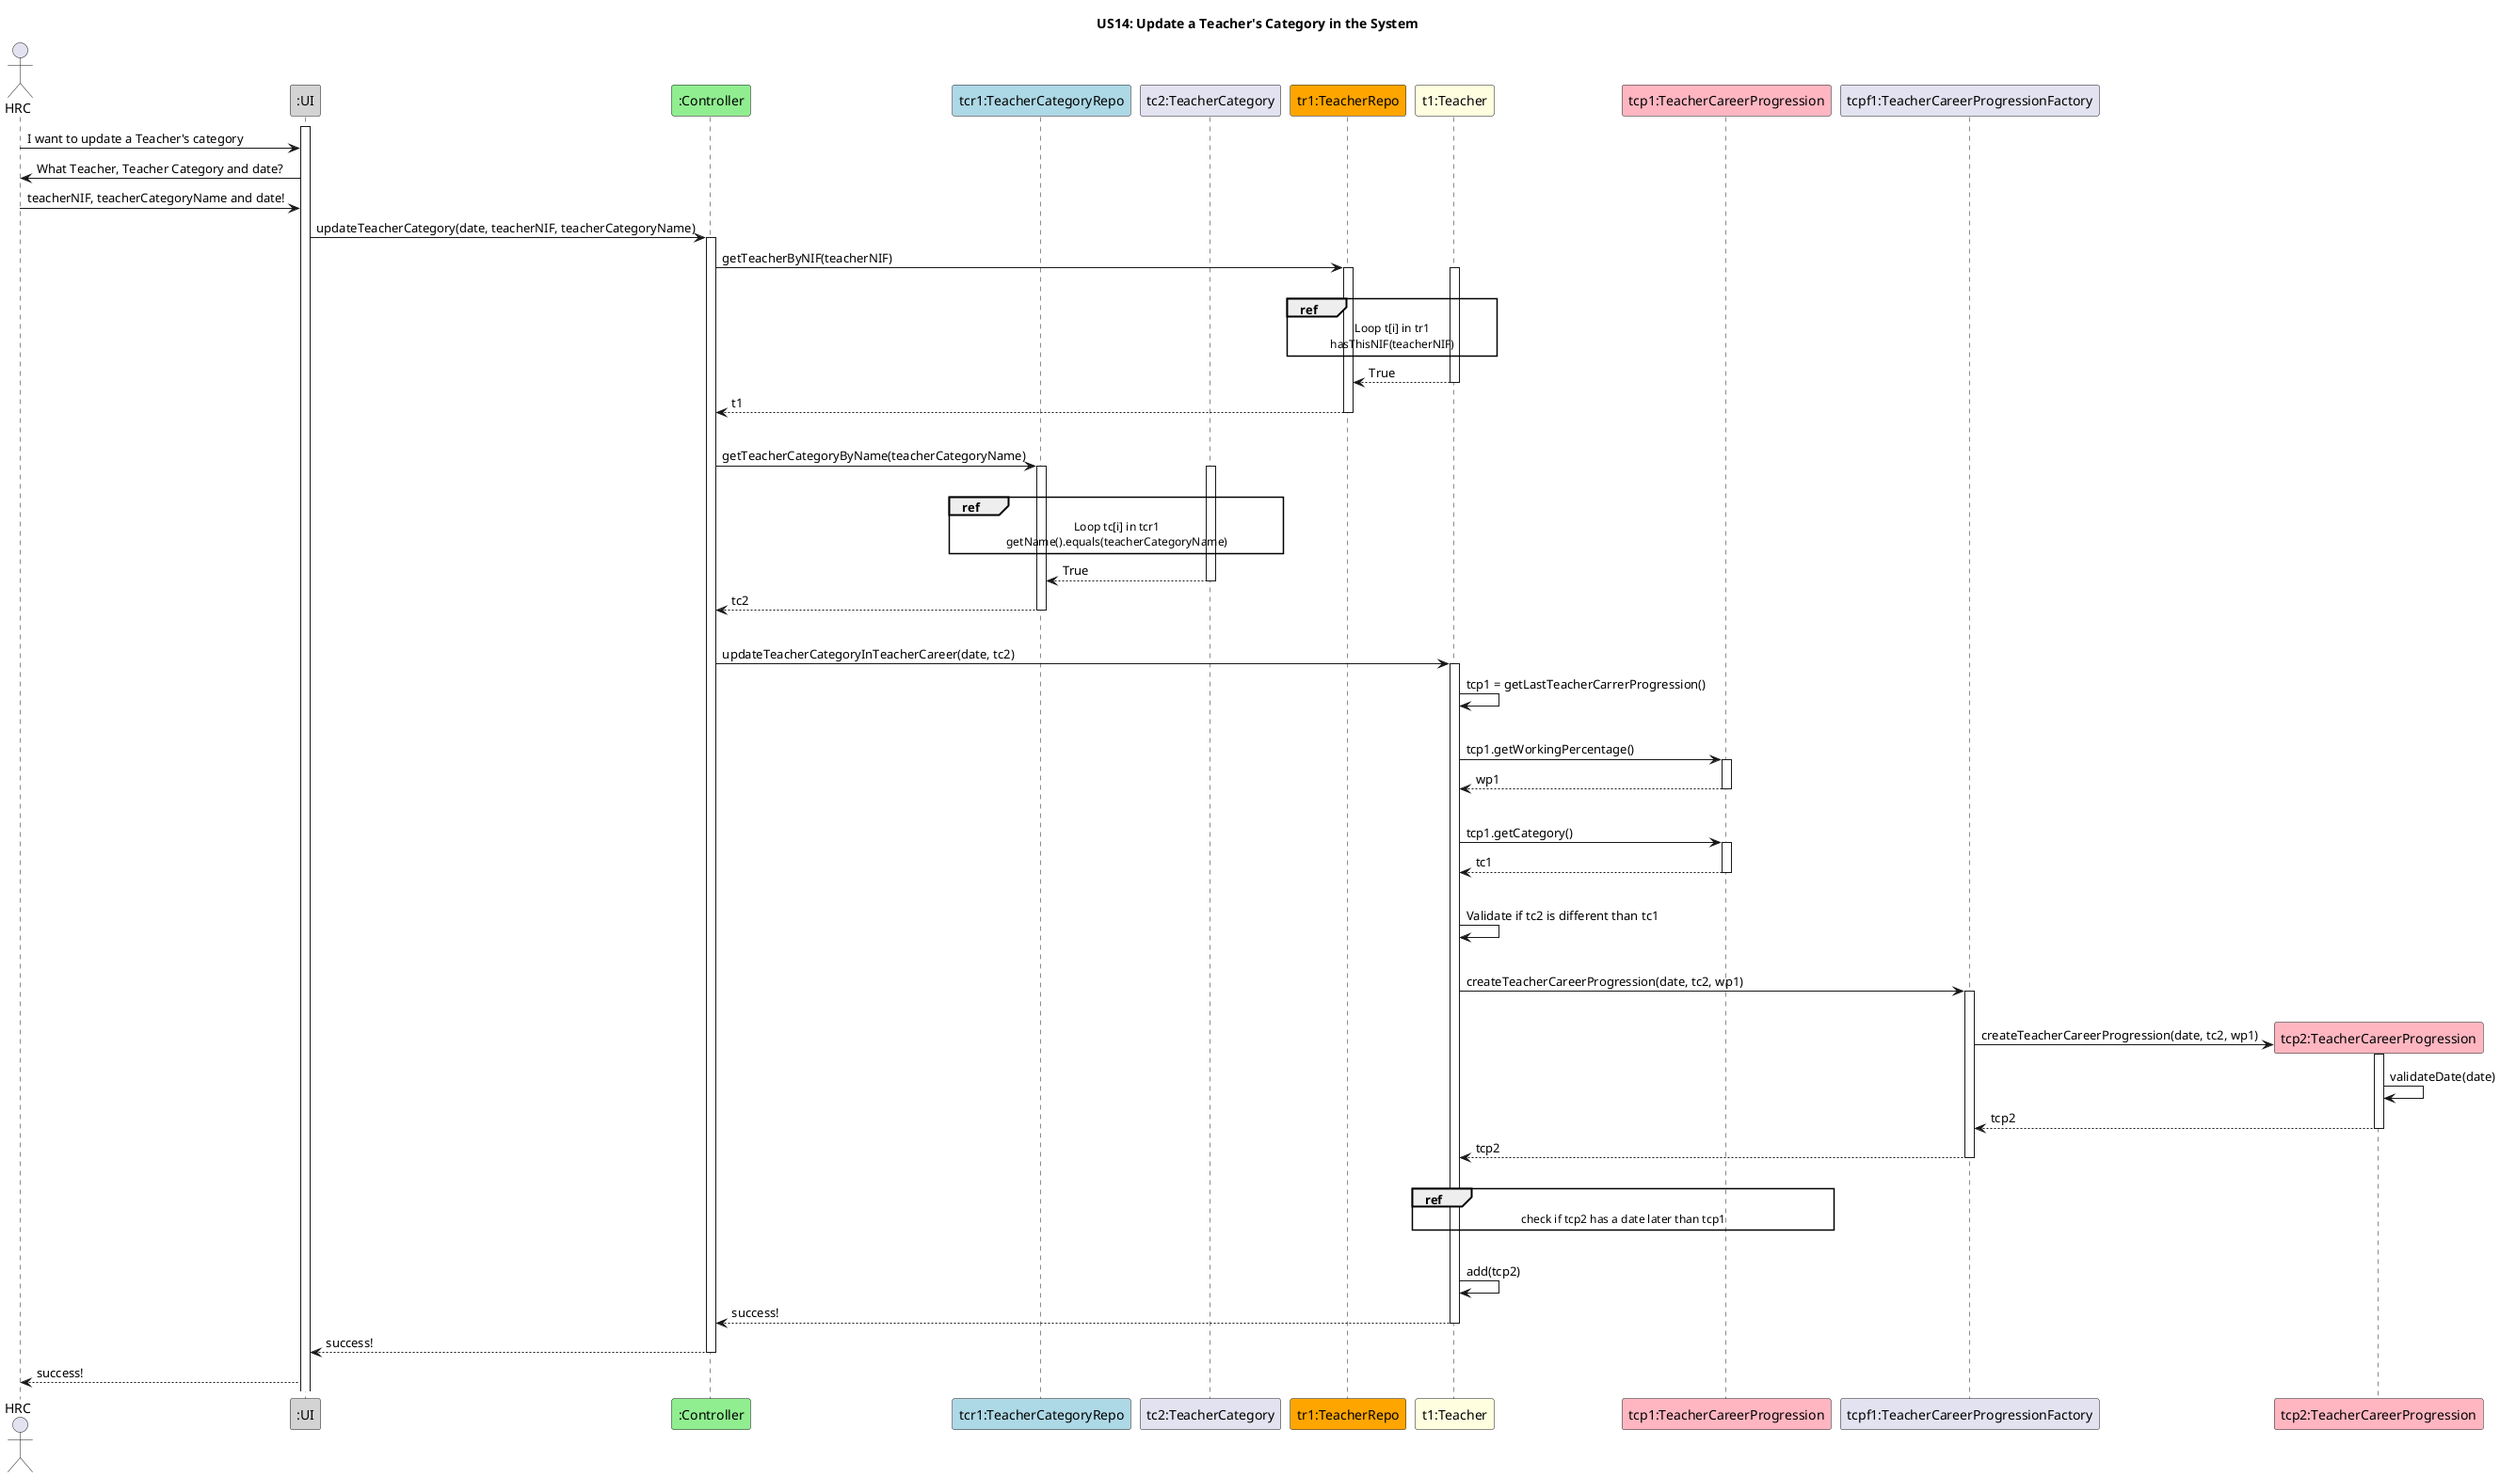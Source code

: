 @startuml
title US14: Update a Teacher's Category in the System
actor HRC
participant ":UI" as UI #lightgrey
participant ":Controller" as CTL #lightgreen
participant "tcr1:TeacherCategoryRepo" as TCR #lightblue
participant "tc2:TeacherCategory" as TC2
participant "tr1:TeacherRepo" as TR #orange
participant "t1:Teacher" as T #lightyellow
participant "tcp1:TeacherCareerProgression" as TCP #lightpink
participant "tcpf1:TeacherCareerProgressionFactory" as TCPF
participant "tcp2:TeacherCareerProgression" as TCP2 #lightpink

activate UI
HRC -> UI: I want to update a Teacher's category
UI -> HRC: What Teacher, Teacher Category and date?
HRC -> UI: teacherNIF, teacherCategoryName and date!
UI -> CTL : updateTeacherCategory(date, teacherNIF, teacherCategoryName)
activate CTL
CTL -> TR: getTeacherByNIF(teacherNIF)
activate TR
activate T
|||
ref over TR, T
    Loop t[i] in tr1
    hasThisNIF(teacherNIF)
end ref
T --> TR: True
deactivate T
TR --> CTL: t1
deactivate TR
|||
CTL -> TCR: getTeacherCategoryByName(teacherCategoryName)
activate TCR
|||
activate TC2
ref over TCR, TC2
    Loop tc[i] in tcr1
    getName().equals(teacherCategoryName)
end ref
TC2 --> TCR: True
deactivate TC2
TCR --> CTL: tc2
deactivate TCR
|||
CTL -> T: updateTeacherCategoryInTeacherCareer(date, tc2)
activate T
T -> T: tcp1 = getLastTeacherCarrerProgression()
|||
T -> TCP : tcp1.getWorkingPercentage()
activate TCP
TCP --> T : wp1
deactivate TCP
|||
T -> TCP: tcp1.getCategory()
activate TCP
TCP --> T: tc1
deactivate TCP
|||
T -> T: Validate if tc2 is different than tc1
|||
T -> TCPF : createTeacherCareerProgression(date, tc2, wp1)
activate TCPF
|||
TCPF -> TCP2** : createTeacherCareerProgression(date, tc2, wp1)
activate TCP2
TCP2 -> TCP2 : validateDate(date)
TCP2 --> TCPF: tcp2
deactivate TCP2
TCPF --> T: tcp2
deactivate TCPF
|||
ref over T, TCP
    check if tcp2 has a date later than tcp1
end ref
|||
T -> T : add(tcp2)
T --> CTL : success!
deactivate T
CTL --> UI : success!
deactivate CTL
UI --> HRC : success!
@enduml
